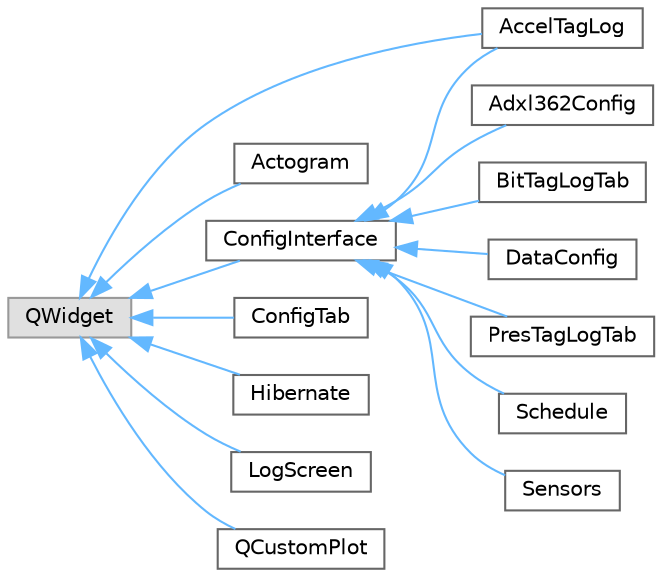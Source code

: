 digraph "Graphical Class Hierarchy"
{
 // LATEX_PDF_SIZE
  bgcolor="transparent";
  edge [fontname=Helvetica,fontsize=10,labelfontname=Helvetica,labelfontsize=10];
  node [fontname=Helvetica,fontsize=10,shape=box,height=0.2,width=0.4];
  rankdir="LR";
  Node0 [id="Node000000",label="QWidget",height=0.2,width=0.4,color="grey60", fillcolor="#E0E0E0", style="filled",tooltip=" "];
  Node0 -> Node1 [id="edge75_Node000000_Node000001",dir="back",color="steelblue1",style="solid",tooltip=" "];
  Node1 [id="Node000001",label="AccelTagLog",height=0.2,width=0.4,color="grey40", fillcolor="white", style="filled",URL="$class_accel_tag_log.html",tooltip=" "];
  Node0 -> Node9 [id="edge76_Node000000_Node000009",dir="back",color="steelblue1",style="solid",tooltip=" "];
  Node9 [id="Node000009",label="Actogram",height=0.2,width=0.4,color="grey40", fillcolor="white", style="filled",URL="$class_actogram.html",tooltip=" "];
  Node0 -> Node2 [id="edge77_Node000000_Node000002",dir="back",color="steelblue1",style="solid",tooltip=" "];
  Node2 [id="Node000002",label="ConfigInterface",height=0.2,width=0.4,color="grey40", fillcolor="white", style="filled",URL="$class_config_interface.html",tooltip=" "];
  Node2 -> Node1 [id="edge78_Node000002_Node000001",dir="back",color="steelblue1",style="solid",tooltip=" "];
  Node2 -> Node3 [id="edge79_Node000002_Node000003",dir="back",color="steelblue1",style="solid",tooltip=" "];
  Node3 [id="Node000003",label="Adxl362Config",height=0.2,width=0.4,color="grey40", fillcolor="white", style="filled",URL="$class_adxl362_config.html",tooltip=" "];
  Node2 -> Node4 [id="edge80_Node000002_Node000004",dir="back",color="steelblue1",style="solid",tooltip=" "];
  Node4 [id="Node000004",label="BitTagLogTab",height=0.2,width=0.4,color="grey40", fillcolor="white", style="filled",URL="$class_bit_tag_log_tab.html",tooltip=" "];
  Node2 -> Node5 [id="edge81_Node000002_Node000005",dir="back",color="steelblue1",style="solid",tooltip=" "];
  Node5 [id="Node000005",label="DataConfig",height=0.2,width=0.4,color="grey40", fillcolor="white", style="filled",URL="$class_data_config.html",tooltip=" "];
  Node2 -> Node6 [id="edge82_Node000002_Node000006",dir="back",color="steelblue1",style="solid",tooltip=" "];
  Node6 [id="Node000006",label="PresTagLogTab",height=0.2,width=0.4,color="grey40", fillcolor="white", style="filled",URL="$class_pres_tag_log_tab.html",tooltip=" "];
  Node2 -> Node7 [id="edge83_Node000002_Node000007",dir="back",color="steelblue1",style="solid",tooltip=" "];
  Node7 [id="Node000007",label="Schedule",height=0.2,width=0.4,color="grey40", fillcolor="white", style="filled",URL="$class_schedule.html",tooltip=" "];
  Node2 -> Node8 [id="edge84_Node000002_Node000008",dir="back",color="steelblue1",style="solid",tooltip=" "];
  Node8 [id="Node000008",label="Sensors",height=0.2,width=0.4,color="grey40", fillcolor="white", style="filled",URL="$class_sensors.html",tooltip=" "];
  Node0 -> Node10 [id="edge85_Node000000_Node000010",dir="back",color="steelblue1",style="solid",tooltip=" "];
  Node10 [id="Node000010",label="ConfigTab",height=0.2,width=0.4,color="grey40", fillcolor="white", style="filled",URL="$class_config_tab.html",tooltip=" "];
  Node0 -> Node11 [id="edge86_Node000000_Node000011",dir="back",color="steelblue1",style="solid",tooltip=" "];
  Node11 [id="Node000011",label="Hibernate",height=0.2,width=0.4,color="grey40", fillcolor="white", style="filled",URL="$class_hibernate.html",tooltip=" "];
  Node0 -> Node12 [id="edge87_Node000000_Node000012",dir="back",color="steelblue1",style="solid",tooltip=" "];
  Node12 [id="Node000012",label="LogScreen",height=0.2,width=0.4,color="grey40", fillcolor="white", style="filled",URL="$class_log_screen.html",tooltip=" "];
  Node0 -> Node13 [id="edge88_Node000000_Node000013",dir="back",color="steelblue1",style="solid",tooltip=" "];
  Node13 [id="Node000013",label="QCustomPlot",height=0.2,width=0.4,color="grey40", fillcolor="white", style="filled",URL="$class_q_custom_plot.html",tooltip="The central class of the library. This is the QWidget which displays the plot and interacts with the ..."];
}

